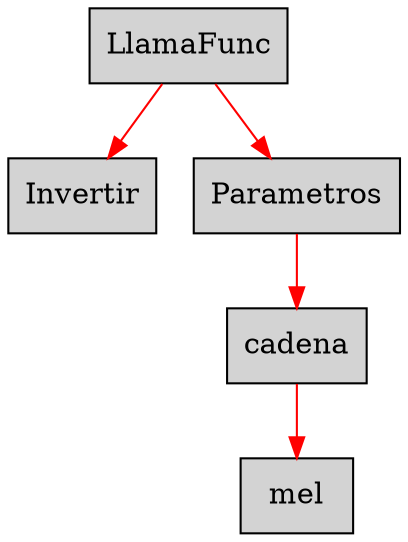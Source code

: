 digraph G {node[shape=box, style=filled]; edge[color=red]
node1803393483[label="LlamaFunc"];
 node1803393483->node1396775381;node1396775381[label="Invertir"];
 node1803393483->node1469384533;node1469384533[label="Parametros"];
 node1469384533->node96343654;node96343654[label="cadena"];
 node96343654->node42628315;node42628315[label="mel"];

}
